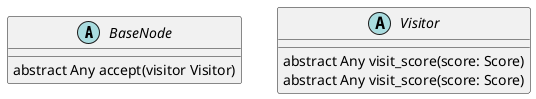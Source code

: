 @startuml
abstract class BaseNode{
    abstract Any accept(visitor Visitor)
}

abstract class Visitor{
    abstract Any visit_score(score: Score)
}

abstract class Visitor{
    abstract Any visit_score(score: Score)
}
@enduml